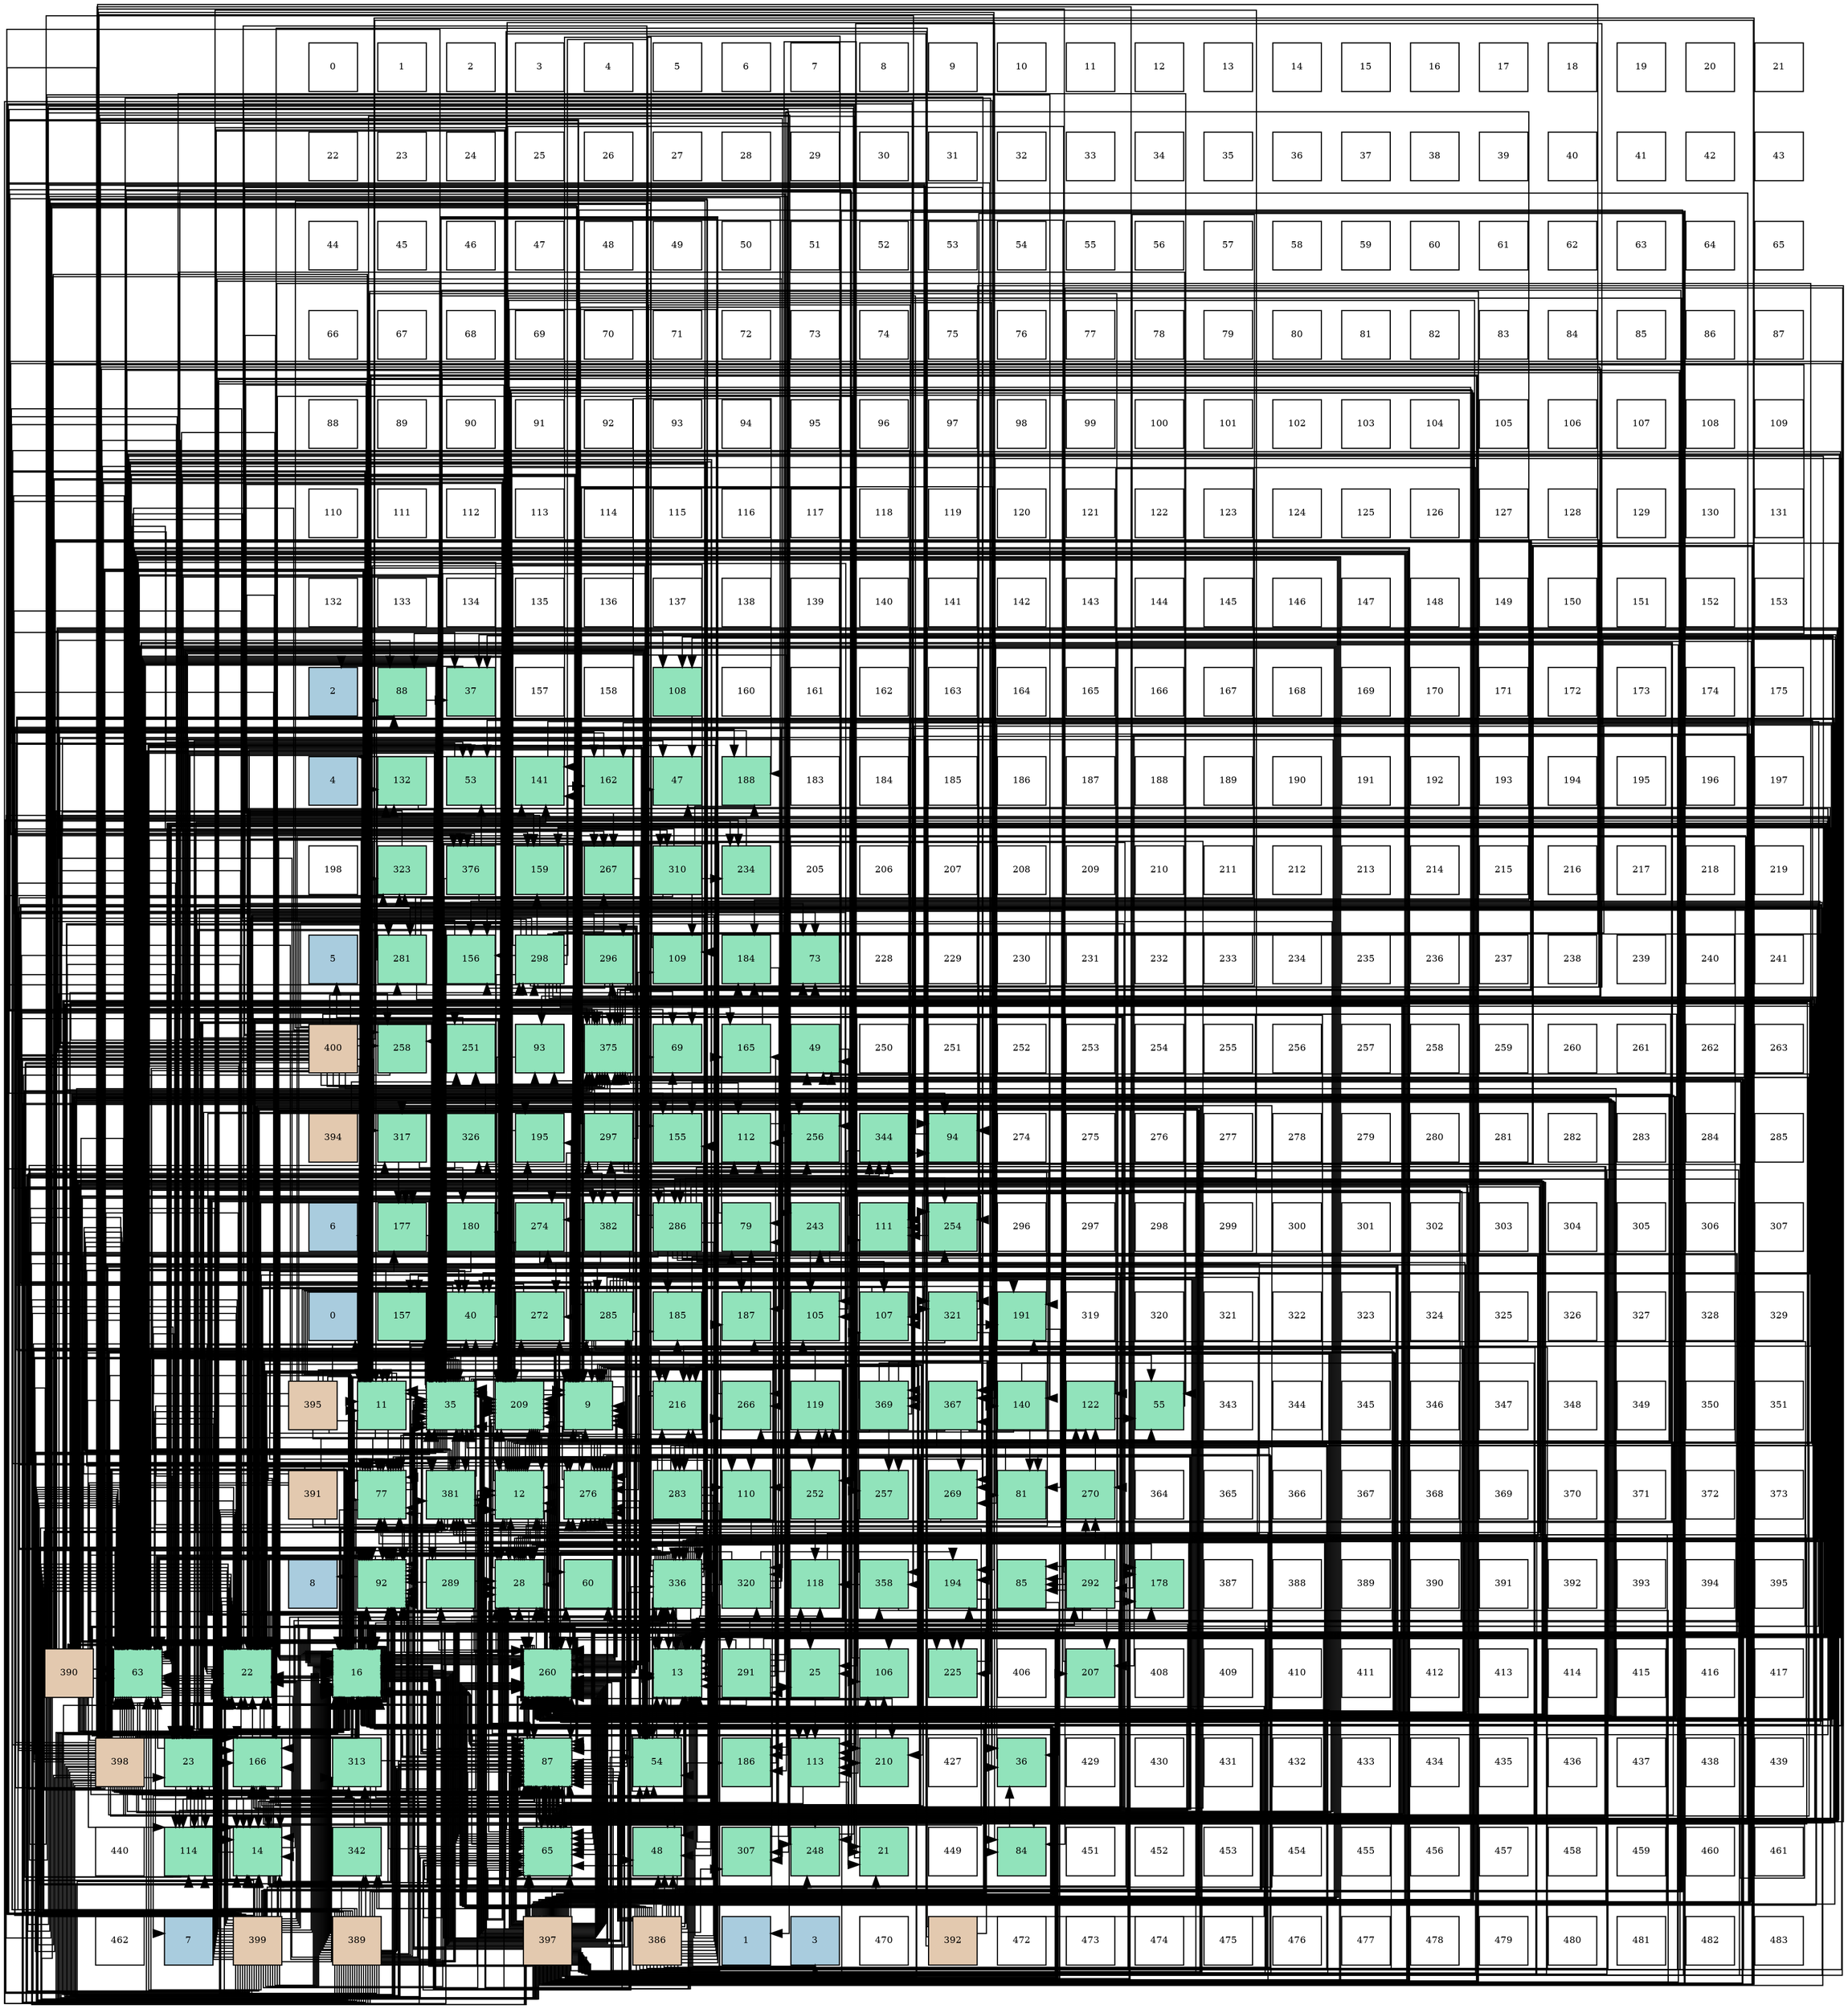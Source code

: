digraph layout{
 rankdir=TB;
 splines=ortho;
 node [style=filled shape=square fixedsize=true width=0.6];
0[label="0", fontsize=8, fillcolor="#ffffff"];
1[label="1", fontsize=8, fillcolor="#ffffff"];
2[label="2", fontsize=8, fillcolor="#ffffff"];
3[label="3", fontsize=8, fillcolor="#ffffff"];
4[label="4", fontsize=8, fillcolor="#ffffff"];
5[label="5", fontsize=8, fillcolor="#ffffff"];
6[label="6", fontsize=8, fillcolor="#ffffff"];
7[label="7", fontsize=8, fillcolor="#ffffff"];
8[label="8", fontsize=8, fillcolor="#ffffff"];
9[label="9", fontsize=8, fillcolor="#ffffff"];
10[label="10", fontsize=8, fillcolor="#ffffff"];
11[label="11", fontsize=8, fillcolor="#ffffff"];
12[label="12", fontsize=8, fillcolor="#ffffff"];
13[label="13", fontsize=8, fillcolor="#ffffff"];
14[label="14", fontsize=8, fillcolor="#ffffff"];
15[label="15", fontsize=8, fillcolor="#ffffff"];
16[label="16", fontsize=8, fillcolor="#ffffff"];
17[label="17", fontsize=8, fillcolor="#ffffff"];
18[label="18", fontsize=8, fillcolor="#ffffff"];
19[label="19", fontsize=8, fillcolor="#ffffff"];
20[label="20", fontsize=8, fillcolor="#ffffff"];
21[label="21", fontsize=8, fillcolor="#ffffff"];
22[label="22", fontsize=8, fillcolor="#ffffff"];
23[label="23", fontsize=8, fillcolor="#ffffff"];
24[label="24", fontsize=8, fillcolor="#ffffff"];
25[label="25", fontsize=8, fillcolor="#ffffff"];
26[label="26", fontsize=8, fillcolor="#ffffff"];
27[label="27", fontsize=8, fillcolor="#ffffff"];
28[label="28", fontsize=8, fillcolor="#ffffff"];
29[label="29", fontsize=8, fillcolor="#ffffff"];
30[label="30", fontsize=8, fillcolor="#ffffff"];
31[label="31", fontsize=8, fillcolor="#ffffff"];
32[label="32", fontsize=8, fillcolor="#ffffff"];
33[label="33", fontsize=8, fillcolor="#ffffff"];
34[label="34", fontsize=8, fillcolor="#ffffff"];
35[label="35", fontsize=8, fillcolor="#ffffff"];
36[label="36", fontsize=8, fillcolor="#ffffff"];
37[label="37", fontsize=8, fillcolor="#ffffff"];
38[label="38", fontsize=8, fillcolor="#ffffff"];
39[label="39", fontsize=8, fillcolor="#ffffff"];
40[label="40", fontsize=8, fillcolor="#ffffff"];
41[label="41", fontsize=8, fillcolor="#ffffff"];
42[label="42", fontsize=8, fillcolor="#ffffff"];
43[label="43", fontsize=8, fillcolor="#ffffff"];
44[label="44", fontsize=8, fillcolor="#ffffff"];
45[label="45", fontsize=8, fillcolor="#ffffff"];
46[label="46", fontsize=8, fillcolor="#ffffff"];
47[label="47", fontsize=8, fillcolor="#ffffff"];
48[label="48", fontsize=8, fillcolor="#ffffff"];
49[label="49", fontsize=8, fillcolor="#ffffff"];
50[label="50", fontsize=8, fillcolor="#ffffff"];
51[label="51", fontsize=8, fillcolor="#ffffff"];
52[label="52", fontsize=8, fillcolor="#ffffff"];
53[label="53", fontsize=8, fillcolor="#ffffff"];
54[label="54", fontsize=8, fillcolor="#ffffff"];
55[label="55", fontsize=8, fillcolor="#ffffff"];
56[label="56", fontsize=8, fillcolor="#ffffff"];
57[label="57", fontsize=8, fillcolor="#ffffff"];
58[label="58", fontsize=8, fillcolor="#ffffff"];
59[label="59", fontsize=8, fillcolor="#ffffff"];
60[label="60", fontsize=8, fillcolor="#ffffff"];
61[label="61", fontsize=8, fillcolor="#ffffff"];
62[label="62", fontsize=8, fillcolor="#ffffff"];
63[label="63", fontsize=8, fillcolor="#ffffff"];
64[label="64", fontsize=8, fillcolor="#ffffff"];
65[label="65", fontsize=8, fillcolor="#ffffff"];
66[label="66", fontsize=8, fillcolor="#ffffff"];
67[label="67", fontsize=8, fillcolor="#ffffff"];
68[label="68", fontsize=8, fillcolor="#ffffff"];
69[label="69", fontsize=8, fillcolor="#ffffff"];
70[label="70", fontsize=8, fillcolor="#ffffff"];
71[label="71", fontsize=8, fillcolor="#ffffff"];
72[label="72", fontsize=8, fillcolor="#ffffff"];
73[label="73", fontsize=8, fillcolor="#ffffff"];
74[label="74", fontsize=8, fillcolor="#ffffff"];
75[label="75", fontsize=8, fillcolor="#ffffff"];
76[label="76", fontsize=8, fillcolor="#ffffff"];
77[label="77", fontsize=8, fillcolor="#ffffff"];
78[label="78", fontsize=8, fillcolor="#ffffff"];
79[label="79", fontsize=8, fillcolor="#ffffff"];
80[label="80", fontsize=8, fillcolor="#ffffff"];
81[label="81", fontsize=8, fillcolor="#ffffff"];
82[label="82", fontsize=8, fillcolor="#ffffff"];
83[label="83", fontsize=8, fillcolor="#ffffff"];
84[label="84", fontsize=8, fillcolor="#ffffff"];
85[label="85", fontsize=8, fillcolor="#ffffff"];
86[label="86", fontsize=8, fillcolor="#ffffff"];
87[label="87", fontsize=8, fillcolor="#ffffff"];
88[label="88", fontsize=8, fillcolor="#ffffff"];
89[label="89", fontsize=8, fillcolor="#ffffff"];
90[label="90", fontsize=8, fillcolor="#ffffff"];
91[label="91", fontsize=8, fillcolor="#ffffff"];
92[label="92", fontsize=8, fillcolor="#ffffff"];
93[label="93", fontsize=8, fillcolor="#ffffff"];
94[label="94", fontsize=8, fillcolor="#ffffff"];
95[label="95", fontsize=8, fillcolor="#ffffff"];
96[label="96", fontsize=8, fillcolor="#ffffff"];
97[label="97", fontsize=8, fillcolor="#ffffff"];
98[label="98", fontsize=8, fillcolor="#ffffff"];
99[label="99", fontsize=8, fillcolor="#ffffff"];
100[label="100", fontsize=8, fillcolor="#ffffff"];
101[label="101", fontsize=8, fillcolor="#ffffff"];
102[label="102", fontsize=8, fillcolor="#ffffff"];
103[label="103", fontsize=8, fillcolor="#ffffff"];
104[label="104", fontsize=8, fillcolor="#ffffff"];
105[label="105", fontsize=8, fillcolor="#ffffff"];
106[label="106", fontsize=8, fillcolor="#ffffff"];
107[label="107", fontsize=8, fillcolor="#ffffff"];
108[label="108", fontsize=8, fillcolor="#ffffff"];
109[label="109", fontsize=8, fillcolor="#ffffff"];
110[label="110", fontsize=8, fillcolor="#ffffff"];
111[label="111", fontsize=8, fillcolor="#ffffff"];
112[label="112", fontsize=8, fillcolor="#ffffff"];
113[label="113", fontsize=8, fillcolor="#ffffff"];
114[label="114", fontsize=8, fillcolor="#ffffff"];
115[label="115", fontsize=8, fillcolor="#ffffff"];
116[label="116", fontsize=8, fillcolor="#ffffff"];
117[label="117", fontsize=8, fillcolor="#ffffff"];
118[label="118", fontsize=8, fillcolor="#ffffff"];
119[label="119", fontsize=8, fillcolor="#ffffff"];
120[label="120", fontsize=8, fillcolor="#ffffff"];
121[label="121", fontsize=8, fillcolor="#ffffff"];
122[label="122", fontsize=8, fillcolor="#ffffff"];
123[label="123", fontsize=8, fillcolor="#ffffff"];
124[label="124", fontsize=8, fillcolor="#ffffff"];
125[label="125", fontsize=8, fillcolor="#ffffff"];
126[label="126", fontsize=8, fillcolor="#ffffff"];
127[label="127", fontsize=8, fillcolor="#ffffff"];
128[label="128", fontsize=8, fillcolor="#ffffff"];
129[label="129", fontsize=8, fillcolor="#ffffff"];
130[label="130", fontsize=8, fillcolor="#ffffff"];
131[label="131", fontsize=8, fillcolor="#ffffff"];
132[label="132", fontsize=8, fillcolor="#ffffff"];
133[label="133", fontsize=8, fillcolor="#ffffff"];
134[label="134", fontsize=8, fillcolor="#ffffff"];
135[label="135", fontsize=8, fillcolor="#ffffff"];
136[label="136", fontsize=8, fillcolor="#ffffff"];
137[label="137", fontsize=8, fillcolor="#ffffff"];
138[label="138", fontsize=8, fillcolor="#ffffff"];
139[label="139", fontsize=8, fillcolor="#ffffff"];
140[label="140", fontsize=8, fillcolor="#ffffff"];
141[label="141", fontsize=8, fillcolor="#ffffff"];
142[label="142", fontsize=8, fillcolor="#ffffff"];
143[label="143", fontsize=8, fillcolor="#ffffff"];
144[label="144", fontsize=8, fillcolor="#ffffff"];
145[label="145", fontsize=8, fillcolor="#ffffff"];
146[label="146", fontsize=8, fillcolor="#ffffff"];
147[label="147", fontsize=8, fillcolor="#ffffff"];
148[label="148", fontsize=8, fillcolor="#ffffff"];
149[label="149", fontsize=8, fillcolor="#ffffff"];
150[label="150", fontsize=8, fillcolor="#ffffff"];
151[label="151", fontsize=8, fillcolor="#ffffff"];
152[label="152", fontsize=8, fillcolor="#ffffff"];
153[label="153", fontsize=8, fillcolor="#ffffff"];
154[label="2", fontsize=8, fillcolor="#a9ccde"];
155[label="88", fontsize=8, fillcolor="#91e3bb"];
156[label="37", fontsize=8, fillcolor="#91e3bb"];
157[label="157", fontsize=8, fillcolor="#ffffff"];
158[label="158", fontsize=8, fillcolor="#ffffff"];
159[label="108", fontsize=8, fillcolor="#91e3bb"];
160[label="160", fontsize=8, fillcolor="#ffffff"];
161[label="161", fontsize=8, fillcolor="#ffffff"];
162[label="162", fontsize=8, fillcolor="#ffffff"];
163[label="163", fontsize=8, fillcolor="#ffffff"];
164[label="164", fontsize=8, fillcolor="#ffffff"];
165[label="165", fontsize=8, fillcolor="#ffffff"];
166[label="166", fontsize=8, fillcolor="#ffffff"];
167[label="167", fontsize=8, fillcolor="#ffffff"];
168[label="168", fontsize=8, fillcolor="#ffffff"];
169[label="169", fontsize=8, fillcolor="#ffffff"];
170[label="170", fontsize=8, fillcolor="#ffffff"];
171[label="171", fontsize=8, fillcolor="#ffffff"];
172[label="172", fontsize=8, fillcolor="#ffffff"];
173[label="173", fontsize=8, fillcolor="#ffffff"];
174[label="174", fontsize=8, fillcolor="#ffffff"];
175[label="175", fontsize=8, fillcolor="#ffffff"];
176[label="4", fontsize=8, fillcolor="#a9ccde"];
177[label="132", fontsize=8, fillcolor="#91e3bb"];
178[label="53", fontsize=8, fillcolor="#91e3bb"];
179[label="141", fontsize=8, fillcolor="#91e3bb"];
180[label="162", fontsize=8, fillcolor="#91e3bb"];
181[label="47", fontsize=8, fillcolor="#91e3bb"];
182[label="188", fontsize=8, fillcolor="#91e3bb"];
183[label="183", fontsize=8, fillcolor="#ffffff"];
184[label="184", fontsize=8, fillcolor="#ffffff"];
185[label="185", fontsize=8, fillcolor="#ffffff"];
186[label="186", fontsize=8, fillcolor="#ffffff"];
187[label="187", fontsize=8, fillcolor="#ffffff"];
188[label="188", fontsize=8, fillcolor="#ffffff"];
189[label="189", fontsize=8, fillcolor="#ffffff"];
190[label="190", fontsize=8, fillcolor="#ffffff"];
191[label="191", fontsize=8, fillcolor="#ffffff"];
192[label="192", fontsize=8, fillcolor="#ffffff"];
193[label="193", fontsize=8, fillcolor="#ffffff"];
194[label="194", fontsize=8, fillcolor="#ffffff"];
195[label="195", fontsize=8, fillcolor="#ffffff"];
196[label="196", fontsize=8, fillcolor="#ffffff"];
197[label="197", fontsize=8, fillcolor="#ffffff"];
198[label="198", fontsize=8, fillcolor="#ffffff"];
199[label="323", fontsize=8, fillcolor="#91e3bb"];
200[label="376", fontsize=8, fillcolor="#91e3bb"];
201[label="159", fontsize=8, fillcolor="#91e3bb"];
202[label="267", fontsize=8, fillcolor="#91e3bb"];
203[label="310", fontsize=8, fillcolor="#91e3bb"];
204[label="234", fontsize=8, fillcolor="#91e3bb"];
205[label="205", fontsize=8, fillcolor="#ffffff"];
206[label="206", fontsize=8, fillcolor="#ffffff"];
207[label="207", fontsize=8, fillcolor="#ffffff"];
208[label="208", fontsize=8, fillcolor="#ffffff"];
209[label="209", fontsize=8, fillcolor="#ffffff"];
210[label="210", fontsize=8, fillcolor="#ffffff"];
211[label="211", fontsize=8, fillcolor="#ffffff"];
212[label="212", fontsize=8, fillcolor="#ffffff"];
213[label="213", fontsize=8, fillcolor="#ffffff"];
214[label="214", fontsize=8, fillcolor="#ffffff"];
215[label="215", fontsize=8, fillcolor="#ffffff"];
216[label="216", fontsize=8, fillcolor="#ffffff"];
217[label="217", fontsize=8, fillcolor="#ffffff"];
218[label="218", fontsize=8, fillcolor="#ffffff"];
219[label="219", fontsize=8, fillcolor="#ffffff"];
220[label="5", fontsize=8, fillcolor="#a9ccde"];
221[label="281", fontsize=8, fillcolor="#91e3bb"];
222[label="156", fontsize=8, fillcolor="#91e3bb"];
223[label="298", fontsize=8, fillcolor="#91e3bb"];
224[label="296", fontsize=8, fillcolor="#91e3bb"];
225[label="109", fontsize=8, fillcolor="#91e3bb"];
226[label="184", fontsize=8, fillcolor="#91e3bb"];
227[label="73", fontsize=8, fillcolor="#91e3bb"];
228[label="228", fontsize=8, fillcolor="#ffffff"];
229[label="229", fontsize=8, fillcolor="#ffffff"];
230[label="230", fontsize=8, fillcolor="#ffffff"];
231[label="231", fontsize=8, fillcolor="#ffffff"];
232[label="232", fontsize=8, fillcolor="#ffffff"];
233[label="233", fontsize=8, fillcolor="#ffffff"];
234[label="234", fontsize=8, fillcolor="#ffffff"];
235[label="235", fontsize=8, fillcolor="#ffffff"];
236[label="236", fontsize=8, fillcolor="#ffffff"];
237[label="237", fontsize=8, fillcolor="#ffffff"];
238[label="238", fontsize=8, fillcolor="#ffffff"];
239[label="239", fontsize=8, fillcolor="#ffffff"];
240[label="240", fontsize=8, fillcolor="#ffffff"];
241[label="241", fontsize=8, fillcolor="#ffffff"];
242[label="400", fontsize=8, fillcolor="#e3c9af"];
243[label="258", fontsize=8, fillcolor="#91e3bb"];
244[label="251", fontsize=8, fillcolor="#91e3bb"];
245[label="93", fontsize=8, fillcolor="#91e3bb"];
246[label="375", fontsize=8, fillcolor="#91e3bb"];
247[label="69", fontsize=8, fillcolor="#91e3bb"];
248[label="165", fontsize=8, fillcolor="#91e3bb"];
249[label="49", fontsize=8, fillcolor="#91e3bb"];
250[label="250", fontsize=8, fillcolor="#ffffff"];
251[label="251", fontsize=8, fillcolor="#ffffff"];
252[label="252", fontsize=8, fillcolor="#ffffff"];
253[label="253", fontsize=8, fillcolor="#ffffff"];
254[label="254", fontsize=8, fillcolor="#ffffff"];
255[label="255", fontsize=8, fillcolor="#ffffff"];
256[label="256", fontsize=8, fillcolor="#ffffff"];
257[label="257", fontsize=8, fillcolor="#ffffff"];
258[label="258", fontsize=8, fillcolor="#ffffff"];
259[label="259", fontsize=8, fillcolor="#ffffff"];
260[label="260", fontsize=8, fillcolor="#ffffff"];
261[label="261", fontsize=8, fillcolor="#ffffff"];
262[label="262", fontsize=8, fillcolor="#ffffff"];
263[label="263", fontsize=8, fillcolor="#ffffff"];
264[label="394", fontsize=8, fillcolor="#e3c9af"];
265[label="317", fontsize=8, fillcolor="#91e3bb"];
266[label="326", fontsize=8, fillcolor="#91e3bb"];
267[label="195", fontsize=8, fillcolor="#91e3bb"];
268[label="297", fontsize=8, fillcolor="#91e3bb"];
269[label="155", fontsize=8, fillcolor="#91e3bb"];
270[label="112", fontsize=8, fillcolor="#91e3bb"];
271[label="256", fontsize=8, fillcolor="#91e3bb"];
272[label="344", fontsize=8, fillcolor="#91e3bb"];
273[label="94", fontsize=8, fillcolor="#91e3bb"];
274[label="274", fontsize=8, fillcolor="#ffffff"];
275[label="275", fontsize=8, fillcolor="#ffffff"];
276[label="276", fontsize=8, fillcolor="#ffffff"];
277[label="277", fontsize=8, fillcolor="#ffffff"];
278[label="278", fontsize=8, fillcolor="#ffffff"];
279[label="279", fontsize=8, fillcolor="#ffffff"];
280[label="280", fontsize=8, fillcolor="#ffffff"];
281[label="281", fontsize=8, fillcolor="#ffffff"];
282[label="282", fontsize=8, fillcolor="#ffffff"];
283[label="283", fontsize=8, fillcolor="#ffffff"];
284[label="284", fontsize=8, fillcolor="#ffffff"];
285[label="285", fontsize=8, fillcolor="#ffffff"];
286[label="6", fontsize=8, fillcolor="#a9ccde"];
287[label="177", fontsize=8, fillcolor="#91e3bb"];
288[label="180", fontsize=8, fillcolor="#91e3bb"];
289[label="274", fontsize=8, fillcolor="#91e3bb"];
290[label="382", fontsize=8, fillcolor="#91e3bb"];
291[label="286", fontsize=8, fillcolor="#91e3bb"];
292[label="79", fontsize=8, fillcolor="#91e3bb"];
293[label="243", fontsize=8, fillcolor="#91e3bb"];
294[label="111", fontsize=8, fillcolor="#91e3bb"];
295[label="254", fontsize=8, fillcolor="#91e3bb"];
296[label="296", fontsize=8, fillcolor="#ffffff"];
297[label="297", fontsize=8, fillcolor="#ffffff"];
298[label="298", fontsize=8, fillcolor="#ffffff"];
299[label="299", fontsize=8, fillcolor="#ffffff"];
300[label="300", fontsize=8, fillcolor="#ffffff"];
301[label="301", fontsize=8, fillcolor="#ffffff"];
302[label="302", fontsize=8, fillcolor="#ffffff"];
303[label="303", fontsize=8, fillcolor="#ffffff"];
304[label="304", fontsize=8, fillcolor="#ffffff"];
305[label="305", fontsize=8, fillcolor="#ffffff"];
306[label="306", fontsize=8, fillcolor="#ffffff"];
307[label="307", fontsize=8, fillcolor="#ffffff"];
308[label="0", fontsize=8, fillcolor="#a9ccde"];
309[label="157", fontsize=8, fillcolor="#91e3bb"];
310[label="40", fontsize=8, fillcolor="#91e3bb"];
311[label="272", fontsize=8, fillcolor="#91e3bb"];
312[label="285", fontsize=8, fillcolor="#91e3bb"];
313[label="185", fontsize=8, fillcolor="#91e3bb"];
314[label="187", fontsize=8, fillcolor="#91e3bb"];
315[label="105", fontsize=8, fillcolor="#91e3bb"];
316[label="107", fontsize=8, fillcolor="#91e3bb"];
317[label="321", fontsize=8, fillcolor="#91e3bb"];
318[label="191", fontsize=8, fillcolor="#91e3bb"];
319[label="319", fontsize=8, fillcolor="#ffffff"];
320[label="320", fontsize=8, fillcolor="#ffffff"];
321[label="321", fontsize=8, fillcolor="#ffffff"];
322[label="322", fontsize=8, fillcolor="#ffffff"];
323[label="323", fontsize=8, fillcolor="#ffffff"];
324[label="324", fontsize=8, fillcolor="#ffffff"];
325[label="325", fontsize=8, fillcolor="#ffffff"];
326[label="326", fontsize=8, fillcolor="#ffffff"];
327[label="327", fontsize=8, fillcolor="#ffffff"];
328[label="328", fontsize=8, fillcolor="#ffffff"];
329[label="329", fontsize=8, fillcolor="#ffffff"];
330[label="395", fontsize=8, fillcolor="#e3c9af"];
331[label="11", fontsize=8, fillcolor="#91e3bb"];
332[label="35", fontsize=8, fillcolor="#91e3bb"];
333[label="209", fontsize=8, fillcolor="#91e3bb"];
334[label="9", fontsize=8, fillcolor="#91e3bb"];
335[label="216", fontsize=8, fillcolor="#91e3bb"];
336[label="266", fontsize=8, fillcolor="#91e3bb"];
337[label="119", fontsize=8, fillcolor="#91e3bb"];
338[label="369", fontsize=8, fillcolor="#91e3bb"];
339[label="367", fontsize=8, fillcolor="#91e3bb"];
340[label="140", fontsize=8, fillcolor="#91e3bb"];
341[label="122", fontsize=8, fillcolor="#91e3bb"];
342[label="55", fontsize=8, fillcolor="#91e3bb"];
343[label="343", fontsize=8, fillcolor="#ffffff"];
344[label="344", fontsize=8, fillcolor="#ffffff"];
345[label="345", fontsize=8, fillcolor="#ffffff"];
346[label="346", fontsize=8, fillcolor="#ffffff"];
347[label="347", fontsize=8, fillcolor="#ffffff"];
348[label="348", fontsize=8, fillcolor="#ffffff"];
349[label="349", fontsize=8, fillcolor="#ffffff"];
350[label="350", fontsize=8, fillcolor="#ffffff"];
351[label="351", fontsize=8, fillcolor="#ffffff"];
352[label="391", fontsize=8, fillcolor="#e3c9af"];
353[label="77", fontsize=8, fillcolor="#91e3bb"];
354[label="381", fontsize=8, fillcolor="#91e3bb"];
355[label="12", fontsize=8, fillcolor="#91e3bb"];
356[label="276", fontsize=8, fillcolor="#91e3bb"];
357[label="283", fontsize=8, fillcolor="#91e3bb"];
358[label="110", fontsize=8, fillcolor="#91e3bb"];
359[label="252", fontsize=8, fillcolor="#91e3bb"];
360[label="257", fontsize=8, fillcolor="#91e3bb"];
361[label="269", fontsize=8, fillcolor="#91e3bb"];
362[label="81", fontsize=8, fillcolor="#91e3bb"];
363[label="270", fontsize=8, fillcolor="#91e3bb"];
364[label="364", fontsize=8, fillcolor="#ffffff"];
365[label="365", fontsize=8, fillcolor="#ffffff"];
366[label="366", fontsize=8, fillcolor="#ffffff"];
367[label="367", fontsize=8, fillcolor="#ffffff"];
368[label="368", fontsize=8, fillcolor="#ffffff"];
369[label="369", fontsize=8, fillcolor="#ffffff"];
370[label="370", fontsize=8, fillcolor="#ffffff"];
371[label="371", fontsize=8, fillcolor="#ffffff"];
372[label="372", fontsize=8, fillcolor="#ffffff"];
373[label="373", fontsize=8, fillcolor="#ffffff"];
374[label="8", fontsize=8, fillcolor="#a9ccde"];
375[label="92", fontsize=8, fillcolor="#91e3bb"];
376[label="289", fontsize=8, fillcolor="#91e3bb"];
377[label="28", fontsize=8, fillcolor="#91e3bb"];
378[label="60", fontsize=8, fillcolor="#91e3bb"];
379[label="336", fontsize=8, fillcolor="#91e3bb"];
380[label="320", fontsize=8, fillcolor="#91e3bb"];
381[label="118", fontsize=8, fillcolor="#91e3bb"];
382[label="358", fontsize=8, fillcolor="#91e3bb"];
383[label="194", fontsize=8, fillcolor="#91e3bb"];
384[label="85", fontsize=8, fillcolor="#91e3bb"];
385[label="292", fontsize=8, fillcolor="#91e3bb"];
386[label="178", fontsize=8, fillcolor="#91e3bb"];
387[label="387", fontsize=8, fillcolor="#ffffff"];
388[label="388", fontsize=8, fillcolor="#ffffff"];
389[label="389", fontsize=8, fillcolor="#ffffff"];
390[label="390", fontsize=8, fillcolor="#ffffff"];
391[label="391", fontsize=8, fillcolor="#ffffff"];
392[label="392", fontsize=8, fillcolor="#ffffff"];
393[label="393", fontsize=8, fillcolor="#ffffff"];
394[label="394", fontsize=8, fillcolor="#ffffff"];
395[label="395", fontsize=8, fillcolor="#ffffff"];
396[label="390", fontsize=8, fillcolor="#e3c9af"];
397[label="63", fontsize=8, fillcolor="#91e3bb"];
398[label="22", fontsize=8, fillcolor="#91e3bb"];
399[label="16", fontsize=8, fillcolor="#91e3bb"];
400[label="260", fontsize=8, fillcolor="#91e3bb"];
401[label="13", fontsize=8, fillcolor="#91e3bb"];
402[label="291", fontsize=8, fillcolor="#91e3bb"];
403[label="25", fontsize=8, fillcolor="#91e3bb"];
404[label="106", fontsize=8, fillcolor="#91e3bb"];
405[label="225", fontsize=8, fillcolor="#91e3bb"];
406[label="406", fontsize=8, fillcolor="#ffffff"];
407[label="207", fontsize=8, fillcolor="#91e3bb"];
408[label="408", fontsize=8, fillcolor="#ffffff"];
409[label="409", fontsize=8, fillcolor="#ffffff"];
410[label="410", fontsize=8, fillcolor="#ffffff"];
411[label="411", fontsize=8, fillcolor="#ffffff"];
412[label="412", fontsize=8, fillcolor="#ffffff"];
413[label="413", fontsize=8, fillcolor="#ffffff"];
414[label="414", fontsize=8, fillcolor="#ffffff"];
415[label="415", fontsize=8, fillcolor="#ffffff"];
416[label="416", fontsize=8, fillcolor="#ffffff"];
417[label="417", fontsize=8, fillcolor="#ffffff"];
418[label="398", fontsize=8, fillcolor="#e3c9af"];
419[label="23", fontsize=8, fillcolor="#91e3bb"];
420[label="166", fontsize=8, fillcolor="#91e3bb"];
421[label="313", fontsize=8, fillcolor="#91e3bb"];
422[label="87", fontsize=8, fillcolor="#91e3bb"];
423[label="54", fontsize=8, fillcolor="#91e3bb"];
424[label="186", fontsize=8, fillcolor="#91e3bb"];
425[label="113", fontsize=8, fillcolor="#91e3bb"];
426[label="210", fontsize=8, fillcolor="#91e3bb"];
427[label="427", fontsize=8, fillcolor="#ffffff"];
428[label="36", fontsize=8, fillcolor="#91e3bb"];
429[label="429", fontsize=8, fillcolor="#ffffff"];
430[label="430", fontsize=8, fillcolor="#ffffff"];
431[label="431", fontsize=8, fillcolor="#ffffff"];
432[label="432", fontsize=8, fillcolor="#ffffff"];
433[label="433", fontsize=8, fillcolor="#ffffff"];
434[label="434", fontsize=8, fillcolor="#ffffff"];
435[label="435", fontsize=8, fillcolor="#ffffff"];
436[label="436", fontsize=8, fillcolor="#ffffff"];
437[label="437", fontsize=8, fillcolor="#ffffff"];
438[label="438", fontsize=8, fillcolor="#ffffff"];
439[label="439", fontsize=8, fillcolor="#ffffff"];
440[label="440", fontsize=8, fillcolor="#ffffff"];
441[label="114", fontsize=8, fillcolor="#91e3bb"];
442[label="14", fontsize=8, fillcolor="#91e3bb"];
443[label="342", fontsize=8, fillcolor="#91e3bb"];
444[label="65", fontsize=8, fillcolor="#91e3bb"];
445[label="48", fontsize=8, fillcolor="#91e3bb"];
446[label="307", fontsize=8, fillcolor="#91e3bb"];
447[label="248", fontsize=8, fillcolor="#91e3bb"];
448[label="21", fontsize=8, fillcolor="#91e3bb"];
449[label="449", fontsize=8, fillcolor="#ffffff"];
450[label="84", fontsize=8, fillcolor="#91e3bb"];
451[label="451", fontsize=8, fillcolor="#ffffff"];
452[label="452", fontsize=8, fillcolor="#ffffff"];
453[label="453", fontsize=8, fillcolor="#ffffff"];
454[label="454", fontsize=8, fillcolor="#ffffff"];
455[label="455", fontsize=8, fillcolor="#ffffff"];
456[label="456", fontsize=8, fillcolor="#ffffff"];
457[label="457", fontsize=8, fillcolor="#ffffff"];
458[label="458", fontsize=8, fillcolor="#ffffff"];
459[label="459", fontsize=8, fillcolor="#ffffff"];
460[label="460", fontsize=8, fillcolor="#ffffff"];
461[label="461", fontsize=8, fillcolor="#ffffff"];
462[label="462", fontsize=8, fillcolor="#ffffff"];
463[label="7", fontsize=8, fillcolor="#a9ccde"];
464[label="399", fontsize=8, fillcolor="#e3c9af"];
465[label="389", fontsize=8, fillcolor="#e3c9af"];
466[label="397", fontsize=8, fillcolor="#e3c9af"];
467[label="386", fontsize=8, fillcolor="#e3c9af"];
468[label="1", fontsize=8, fillcolor="#a9ccde"];
469[label="3", fontsize=8, fillcolor="#a9ccde"];
470[label="470", fontsize=8, fillcolor="#ffffff"];
471[label="392", fontsize=8, fillcolor="#e3c9af"];
472[label="472", fontsize=8, fillcolor="#ffffff"];
473[label="473", fontsize=8, fillcolor="#ffffff"];
474[label="474", fontsize=8, fillcolor="#ffffff"];
475[label="475", fontsize=8, fillcolor="#ffffff"];
476[label="476", fontsize=8, fillcolor="#ffffff"];
477[label="477", fontsize=8, fillcolor="#ffffff"];
478[label="478", fontsize=8, fillcolor="#ffffff"];
479[label="479", fontsize=8, fillcolor="#ffffff"];
480[label="480", fontsize=8, fillcolor="#ffffff"];
481[label="481", fontsize=8, fillcolor="#ffffff"];
482[label="482", fontsize=8, fillcolor="#ffffff"];
483[label="483", fontsize=8, fillcolor="#ffffff"];
edge [constraint=false, style=vis];334 -> 468;
401 -> 469;
331 -> 286;
355 -> 308;
401 -> 334;
442 -> 334;
334 -> 334;
399 -> 334;
397 -> 401;
397 -> 401;
332 -> 401;
334 -> 401;
448 -> 331;
398 -> 331;
419 -> 331;
377 -> 355;
403 -> 401;
398 -> 401;
419 -> 401;
377 -> 442;
379 -> 442;
401 -> 334;
423 -> 334;
332 -> 334;
399 -> 334;
332 -> 399;
332 -> 399;
428 -> 399;
156 -> 154;
401 -> 397;
401 -> 397;
310 -> 397;
332 -> 397;
332 -> 397;
397 -> 397;
400 -> 332;
400 -> 334;
399 -> 334;
181 -> 176;
445 -> 448;
249 -> 448;
246 -> 398;
398 -> 398;
353 -> 419;
178 -> 419;
423 -> 419;
342 -> 419;
379 -> 331;
444 -> 377;
400 -> 377;
422 -> 355;
378 -> 403;
331 -> 398;
423 -> 419;
397 -> 401;
444 -> 377;
444 -> 379;
401 -> 379;
422 -> 442;
397 -> 442;
247 -> 401;
397 -> 401;
419 -> 423;
423 -> 423;
227 -> 423;
397 -> 332;
399 -> 332;
401 -> 399;
353 -> 399;
422 -> 332;
292 -> 332;
398 -> 332;
362 -> 332;
375 -> 332;
377 -> 332;
450 -> 428;
384 -> 428;
332 -> 399;
422 -> 156;
155 -> 156;
334 -> 401;
442 -> 401;
334 -> 401;
375 -> 310;
245 -> 310;
273 -> 332;
397 -> 332;
399 -> 332;
332 -> 397;
332 -> 397;
400 -> 397;
331 -> 397;
332 -> 397;
333 -> 400;
356 -> 332;
399 -> 332;
315 -> 400;
404 -> 399;
316 -> 334;
159 -> 181;
225 -> 181;
358 -> 445;
294 -> 249;
270 -> 448;
425 -> 448;
441 -> 246;
397 -> 398;
333 -> 398;
400 -> 398;
381 -> 353;
337 -> 178;
398 -> 423;
356 -> 342;
341 -> 342;
419 -> 342;
400 -> 342;
397 -> 379;
375 -> 379;
375 -> 374;
377 -> 444;
333 -> 400;
444 -> 377;
444 -> 377;
177 -> 422;
422 -> 422;
400 -> 355;
356 -> 355;
332 -> 378;
332 -> 397;
399 -> 331;
399 -> 423;
377 -> 397;
375 -> 397;
340 -> 444;
340 -> 362;
340 -> 337;
179 -> 377;
375 -> 377;
398 -> 377;
445 -> 444;
425 -> 444;
375 -> 444;
398 -> 444;
423 -> 401;
334 -> 401;
334 -> 375;
375 -> 379;
375 -> 379;
399 -> 422;
399 -> 397;
397 -> 397;
269 -> 247;
222 -> 397;
309 -> 397;
400 -> 397;
201 -> 397;
377 -> 401;
400 -> 401;
180 -> 419;
331 -> 423;
246 -> 227;
248 -> 227;
420 -> 227;
398 -> 227;
444 -> 423;
399 -> 397;
399 -> 397;
401 -> 397;
444 -> 397;
377 -> 399;
331 -> 332;
353 -> 332;
398 -> 401;
287 -> 353;
386 -> 353;
422 -> 353;
288 -> 353;
354 -> 399;
354 -> 399;
400 -> 422;
226 -> 292;
313 -> 292;
424 -> 292;
314 -> 292;
182 -> 332;
422 -> 332;
377 -> 398;
318 -> 362;
355 -> 375;
442 -> 377;
383 -> 450;
267 -> 450;
377 -> 450;
399 -> 450;
400 -> 384;
398 -> 428;
334 -> 428;
353 -> 332;
334 -> 422;
310 -> 155;
353 -> 156;
400 -> 156;
399 -> 334;
407 -> 334;
333 -> 334;
333 -> 334;
426 -> 401;
375 -> 442;
399 -> 334;
399 -> 334;
399 -> 332;
399 -> 332;
332 -> 334;
397 -> 401;
335 -> 401;
397 -> 375;
399 -> 245;
398 -> 310;
441 -> 273;
397 -> 332;
399 -> 332;
333 -> 397;
398 -> 397;
405 -> 397;
332 -> 397;
399 -> 399;
399 -> 332;
353 -> 332;
397 -> 332;
399 -> 332;
399 -> 400;
400 -> 397;
204 -> 331;
398 -> 331;
397 -> 332;
398 -> 333;
398 -> 356;
400 -> 400;
423 -> 356;
423 -> 404;
397 -> 356;
422 -> 399;
400 -> 332;
293 -> 315;
293 -> 316;
400 -> 399;
399 -> 399;
398 -> 399;
397 -> 334;
447 -> 159;
333 -> 225;
399 -> 181;
244 -> 220;
359 -> 358;
359 -> 381;
356 -> 445;
295 -> 294;
422 -> 270;
271 -> 270;
360 -> 425;
243 -> 441;
333 -> 397;
400 -> 398;
400 -> 333;
333 -> 400;
334 -> 353;
397 -> 178;
397 -> 398;
336 -> 423;
202 -> 423;
335 -> 356;
361 -> 356;
363 -> 341;
355 -> 341;
311 -> 419;
334 -> 419;
289 -> 400;
444 -> 379;
356 -> 379;
397 -> 375;
334 -> 377;
379 -> 444;
379 -> 444;
379 -> 401;
379 -> 247;
379 -> 423;
379 -> 375;
379 -> 381;
379 -> 444;
379 -> 444;
379 -> 179;
379 -> 375;
379 -> 445;
379 -> 425;
379 -> 375;
379 -> 398;
379 -> 423;
379 -> 375;
379 -> 399;
379 -> 269;
379 -> 222;
379 -> 309;
379 -> 377;
379 -> 400;
379 -> 331;
379 -> 246;
379 -> 420;
379 -> 444;
379 -> 399;
379 -> 401;
379 -> 444;
379 -> 377;
379 -> 353;
379 -> 287;
379 -> 386;
379 -> 422;
379 -> 336;
379 -> 444;
379 -> 356;
400 -> 337;
400 -> 333;
400 -> 444;
400 -> 444;
400 -> 334;
400 -> 353;
221 -> 400;
221 -> 155;
221 -> 341;
221 -> 177;
221 -> 422;
334 -> 422;
334 -> 444;
357 -> 178;
357 -> 422;
357 -> 422;
357 -> 358;
357 -> 337;
357 -> 422;
357 -> 353;
357 -> 335;
357 -> 311;
355 -> 422;
312 -> 422;
312 -> 398;
312 -> 362;
312 -> 377;
312 -> 384;
312 -> 358;
312 -> 400;
312 -> 356;
312 -> 400;
312 -> 226;
312 -> 313;
312 -> 424;
312 -> 182;
312 -> 422;
312 -> 377;
312 -> 318;
312 -> 355;
312 -> 442;
312 -> 267;
312 -> 377;
312 -> 399;
312 -> 400;
312 -> 398;
312 -> 334;
312 -> 310;
312 -> 400;
291 -> 403;
291 -> 247;
291 -> 401;
291 -> 270;
291 -> 397;
291 -> 356;
291 -> 332;
291 -> 375;
291 -> 248;
291 -> 354;
291 -> 313;
291 -> 314;
291 -> 356;
291 -> 360;
291 -> 356;
399 -> 246;
399 -> 362;
399 -> 397;
399 -> 332;
399 -> 399;
399 -> 356;
399 -> 334;
444 -> 378;
444 -> 422;
444 -> 377;
444 -> 201;
444 -> 377;
444 -> 398;
444 -> 422;
444 -> 377;
376 -> 378;
376 -> 441;
376 -> 400;
376 -> 179;
376 -> 445;
376 -> 398;
376 -> 375;
376 -> 377;
376 -> 318;
376 -> 442;
332 -> 403;
332 -> 398;
332 -> 419;
332 -> 331;
332 -> 423;
332 -> 397;
332 -> 422;
332 -> 397;
332 -> 375;
332 -> 399;
332 -> 397;
402 -> 403;
402 -> 423;
402 -> 401;
402 -> 309;
402 -> 246;
402 -> 248;
402 -> 400;
402 -> 226;
402 -> 426;
402 -> 332;
402 -> 335;
402 -> 405;
402 -> 400;
402 -> 422;
385 -> 331;
385 -> 384;
385 -> 401;
385 -> 386;
385 -> 383;
385 -> 407;
385 -> 333;
385 -> 335;
354 -> 419;
354 -> 377;
354 -> 287;
354 -> 288;
354 -> 267;
442 -> 377;
442 -> 375;
332 -> 397;
332 -> 375;
332 -> 309;
332 -> 399;
332 -> 400;
332 -> 335;
332 -> 356;
224 -> 397;
224 -> 247;
224 -> 222;
224 -> 246;
224 -> 226;
268 -> 225;
268 -> 340;
268 -> 398;
268 -> 318;
268 -> 375;
268 -> 244;
268 -> 359;
268 -> 311;
268 -> 444;
223 -> 423;
223 -> 179;
223 -> 398;
223 -> 445;
223 -> 425;
223 -> 423;
223 -> 375;
223 -> 269;
223 -> 222;
223 -> 400;
223 -> 201;
223 -> 400;
223 -> 180;
223 -> 331;
223 -> 248;
223 -> 444;
223 -> 399;
223 -> 386;
223 -> 288;
223 -> 202;
442 -> 249;
442 -> 419;
442 -> 375;
442 -> 377;
442 -> 419;
442 -> 375;
442 -> 375;
442 -> 375;
442 -> 375;
442 -> 375;
442 -> 442;
442 -> 422;
397 -> 401;
397 -> 375;
397 -> 398;
397 -> 375;
397 -> 401;
397 -> 336;
397 -> 356;
422 -> 398;
422 -> 425;
422 -> 381;
422 -> 425;
422 -> 334;
422 -> 355;
422 -> 295;
422 -> 271;
422 -> 397;
422 -> 355;
332 -> 397;
332 -> 375;
332 -> 309;
332 -> 399;
332 -> 398;
332 -> 397;
400 -> 375;
400 -> 399;
400 -> 333;
400 -> 397;
400 -> 333;
399 -> 334;
399 -> 375;
399 -> 377;
399 -> 287;
420 -> 398;
420 -> 353;
420 -> 399;
420 -> 400;
420 -> 201;
420 -> 353;
420 -> 353;
420 -> 202;
398 -> 397;
398 -> 331;
398 -> 182;
446 -> 269;
422 -> 222;
422 -> 400;
422 -> 377;
422 -> 314;
422 -> 377;
331 -> 419;
331 -> 420;
331 -> 398;
331 -> 353;
203 -> 225;
203 -> 331;
203 -> 182;
203 -> 375;
203 -> 204;
203 -> 397;
419 -> 423;
419 -> 442;
419 -> 400;
419 -> 399;
419 -> 335;
419 -> 441;
419 -> 399;
419 -> 399;
419 -> 397;
419 -> 423;
419 -> 399;
355 -> 420;
355 -> 422;
355 -> 375;
421 -> 399;
421 -> 398;
421 -> 398;
421 -> 399;
421 -> 331;
421 -> 422;
421 -> 354;
421 -> 354;
421 -> 353;
400 -> 401;
400 -> 333;
400 -> 333;
400 -> 335;
400 -> 333;
398 -> 442;
398 -> 444;
398 -> 267;
332 -> 444;
332 -> 331;
332 -> 398;
332 -> 354;
265 -> 287;
265 -> 288;
356 -> 422;
356 -> 333;
246 -> 354;
246 -> 353;
380 -> 445;
380 -> 400;
380 -> 314;
380 -> 442;
380 -> 383;
380 -> 398;
317 -> 314;
317 -> 318;
317 -> 355;
317 -> 383;
400 -> 355;
199 -> 332;
400 -> 332;
400 -> 407;
400 -> 399;
400 -> 399;
400 -> 398;
400 -> 397;
400 -> 293;
400 -> 400;
266 -> 245;
266 -> 332;
266 -> 426;
399 -> 401;
399 -> 401;
422 -> 399;
422 -> 441;
422 -> 399;
400 -> 399;
400 -> 399;
400 -> 398;
399 -> 332;
399 -> 332;
399 -> 332;
399 -> 398;
397 -> 334;
397 -> 399;
398 -> 397;
401 -> 404;
401 -> 397;
379 -> 375;
400 -> 375;
398 -> 375;
399 -> 399;
399 -> 422;
399 -> 332;
399 -> 398;
399 -> 397;
399 -> 310;
443 -> 441;
422 -> 273;
272 -> 273;
272 -> 315;
397 -> 273;
397 -> 399;
397 -> 398;
332 -> 397;
332 -> 399;
332 -> 397;
399 -> 399;
397 -> 332;
398 -> 398;
398 -> 332;
399 -> 331;
399 -> 398;
399 -> 332;
420 -> 399;
420 -> 353;
420 -> 355;
399 -> 353;
400 -> 399;
333 -> 400;
399 -> 400;
399 -> 333;
399 -> 399;
333 -> 400;
398 -> 400;
382 -> 400;
382 -> 316;
382 -> 381;
331 -> 398;
398 -> 397;
422 -> 447;
400 -> 159;
422 -> 159;
355 -> 333;
400 -> 399;
422 -> 181;
339 -> 358;
339 -> 337;
339 -> 341;
339 -> 361;
401 -> 445;
401 -> 334;
401 -> 397;
401 -> 363;
401 -> 334;
338 -> 249;
338 -> 294;
338 -> 333;
338 -> 360;
338 -> 333;
338 -> 336;
338 -> 289;
400 -> 294;
400 -> 333;
400 -> 333;
400 -> 333;
400 -> 334;
400 -> 363;
246 -> 249;
246 -> 270;
246 -> 422;
246 -> 360;
355 -> 422;
397 -> 425;
246 -> 425;
200 -> 178;
200 -> 243;
200 -> 400;
200 -> 336;
420 -> 246;
420 -> 353;
420 -> 441;
420 -> 335;
420 -> 355;
333 -> 398;
333 -> 400;
333 -> 311;
333 -> 398;
333 -> 400;
333 -> 202;
333 -> 289;
400 -> 400;
400 -> 335;
354 -> 356;
354 -> 419;
354 -> 289;
290 -> 355;
290 -> 311;
290 -> 289;
422 -> 463;
401 -> 397;
422 -> 375;
467 -> 419;
467 -> 400;
467 -> 332;
467 -> 400;
467 -> 404;
467 -> 398;
467 -> 400;
467 -> 269;
467 -> 400;
467 -> 400;
467 -> 398;
467 -> 354;
467 -> 313;
467 -> 424;
467 -> 398;
467 -> 332;
467 -> 400;
467 -> 400;
467 -> 400;
467 -> 447;
467 -> 291;
467 -> 444;
467 -> 402;
467 -> 332;
467 -> 224;
467 -> 446;
467 -> 422;
467 -> 356;
467 -> 246;
467 -> 266;
467 -> 399;
467 -> 397;
467 -> 401;
467 -> 400;
467 -> 399;
467 -> 400;
467 -> 422;
467 -> 355;
467 -> 400;
467 -> 422;
467 -> 338;
467 -> 200;
467 -> 420;
467 -> 333;
467 -> 401;
467 -> 422;
466 -> 398;
466 -> 400;
466 -> 399;
466 -> 399;
466 -> 332;
466 -> 356;
466 -> 399;
466 -> 315;
466 -> 404;
466 -> 316;
466 -> 445;
466 -> 398;
466 -> 423;
466 -> 399;
466 -> 399;
466 -> 400;
466 -> 180;
466 -> 420;
466 -> 444;
466 -> 399;
466 -> 399;
466 -> 444;
466 -> 331;
466 -> 353;
466 -> 354;
466 -> 422;
466 -> 377;
466 -> 399;
466 -> 400;
466 -> 334;
466 -> 399;
466 -> 397;
466 -> 399;
466 -> 333;
466 -> 398;
466 -> 405;
466 -> 332;
466 -> 399;
466 -> 399;
466 -> 397;
466 -> 399;
466 -> 399;
466 -> 397;
466 -> 400;
466 -> 397;
466 -> 422;
466 -> 400;
466 -> 399;
466 -> 399;
466 -> 291;
466 -> 444;
466 -> 385;
466 -> 354;
466 -> 332;
466 -> 268;
466 -> 442;
466 -> 422;
466 -> 398;
466 -> 400;
466 -> 398;
466 -> 265;
466 -> 400;
466 -> 199;
466 -> 266;
466 -> 399;
466 -> 399;
466 -> 422;
466 -> 400;
466 -> 398;
466 -> 379;
466 -> 400;
466 -> 399;
466 -> 399;
466 -> 443;
466 -> 422;
466 -> 399;
466 -> 397;
466 -> 399;
466 -> 400;
466 -> 333;
466 -> 331;
466 -> 398;
466 -> 422;
466 -> 400;
466 -> 422;
466 -> 339;
466 -> 401;
466 -> 338;
466 -> 200;
466 -> 420;
466 -> 333;
466 -> 333;
418 -> 331;
418 -> 423;
418 -> 444;
418 -> 422;
418 -> 422;
418 -> 375;
418 -> 384;
418 -> 245;
418 -> 331;
418 -> 333;
418 -> 316;
418 -> 375;
418 -> 375;
418 -> 399;
418 -> 399;
418 -> 201;
418 -> 180;
418 -> 444;
418 -> 386;
418 -> 424;
418 -> 422;
418 -> 383;
418 -> 400;
418 -> 398;
418 -> 332;
418 -> 397;
418 -> 353;
418 -> 400;
418 -> 422;
418 -> 447;
418 -> 422;
418 -> 202;
418 -> 397;
418 -> 399;
418 -> 376;
418 -> 354;
418 -> 442;
418 -> 332;
418 -> 224;
418 -> 268;
418 -> 397;
418 -> 422;
418 -> 332;
418 -> 420;
418 -> 398;
418 -> 422;
418 -> 331;
418 -> 203;
418 -> 419;
418 -> 355;
418 -> 421;
418 -> 265;
418 -> 380;
418 -> 400;
418 -> 399;
418 -> 422;
418 -> 400;
418 -> 400;
418 -> 399;
418 -> 397;
418 -> 401;
418 -> 379;
418 -> 398;
418 -> 399;
418 -> 422;
418 -> 397;
418 -> 332;
418 -> 400;
418 -> 333;
418 -> 422;
418 -> 355;
418 -> 400;
418 -> 422;
418 -> 339;
418 -> 400;
418 -> 246;
418 -> 246;
418 -> 200;
418 -> 400;
418 -> 354;
418 -> 290;
418 -> 422;
418 -> 422;
465 -> 398;
465 -> 400;
465 -> 401;
465 -> 397;
465 -> 422;
465 -> 398;
465 -> 399;
465 -> 333;
465 -> 315;
465 -> 375;
465 -> 398;
465 -> 425;
465 -> 423;
465 -> 399;
465 -> 398;
465 -> 399;
465 -> 399;
465 -> 331;
465 -> 353;
465 -> 398;
465 -> 354;
465 -> 398;
465 -> 334;
465 -> 398;
465 -> 398;
465 -> 399;
465 -> 399;
465 -> 204;
465 -> 398;
465 -> 397;
465 -> 398;
465 -> 397;
465 -> 397;
465 -> 291;
465 -> 376;
465 -> 402;
465 -> 385;
465 -> 442;
465 -> 422;
465 -> 400;
465 -> 420;
465 -> 398;
465 -> 446;
465 -> 422;
465 -> 419;
465 -> 355;
465 -> 398;
465 -> 332;
465 -> 265;
465 -> 199;
465 -> 399;
465 -> 399;
465 -> 398;
465 -> 398;
465 -> 399;
465 -> 443;
465 -> 272;
465 -> 399;
465 -> 397;
465 -> 398;
465 -> 399;
465 -> 333;
465 -> 398;
465 -> 331;
465 -> 398;
465 -> 401;
465 -> 338;
465 -> 400;
396 -> 400;
396 -> 155;
396 -> 377;
396 -> 333;
396 -> 444;
396 -> 177;
396 -> 400;
396 -> 356;
396 -> 334;
396 -> 310;
396 -> 400;
352 -> 400;
352 -> 377;
352 -> 333;
352 -> 444;
352 -> 400;
352 -> 356;
352 -> 355;
471 -> 339;
471 -> 401;
471 -> 420;
471 -> 333;
471 -> 333;
396 -> 377;
396 -> 422;
396 -> 441;
396 -> 400;
396 -> 444;
396 -> 422;
396 -> 400;
396 -> 340;
396 -> 179;
396 -> 375;
396 -> 398;
396 -> 246;
396 -> 377;
396 -> 400;
396 -> 424;
396 -> 377;
396 -> 400;
396 -> 334;
396 -> 310;
396 -> 353;
396 -> 400;
396 -> 399;
396 -> 398;
396 -> 397;
396 -> 400;
396 -> 423;
396 -> 359;
396 -> 295;
396 -> 271;
396 -> 243;
396 -> 400;
396 -> 400;
396 -> 397;
396 -> 361;
396 -> 444;
396 -> 400;
396 -> 221;
396 -> 334;
396 -> 399;
396 -> 332;
396 -> 223;
396 -> 332;
396 -> 400;
396 -> 399;
396 -> 446;
396 -> 203;
396 -> 355;
396 -> 400;
396 -> 398;
396 -> 356;
396 -> 317;
396 -> 400;
396 -> 400;
396 -> 400;
396 -> 400;
396 -> 400;
396 -> 401;
396 -> 379;
396 -> 400;
396 -> 398;
396 -> 399;
396 -> 422;
396 -> 272;
396 -> 399;
396 -> 399;
396 -> 420;
396 -> 399;
396 -> 400;
396 -> 399;
396 -> 333;
396 -> 398;
396 -> 382;
396 -> 400;
396 -> 400;
396 -> 355;
396 -> 246;
264 -> 244;
330 -> 444;
330 -> 422;
330 -> 155;
330 -> 333;
330 -> 177;
330 -> 356;
330 -> 334;
330 -> 310;
330 -> 353;
330 -> 400;
330 -> 334;
330 -> 334;
330 -> 355;
418 -> 244;
418 -> 422;
418 -> 400;
418 -> 422;
418 -> 422;
466 -> 378;
466 -> 332;
466 -> 399;
466 -> 399;
466 -> 407;
466 -> 333;
466 -> 426;
466 -> 399;
466 -> 397;
466 -> 399;
466 -> 397;
466 -> 399;
466 -> 333;
466 -> 405;
466 -> 399;
466 -> 399;
466 -> 399;
466 -> 399;
466 -> 397;
466 -> 398;
466 -> 400;
466 -> 243;
466 -> 333;
466 -> 397;
466 -> 361;
466 -> 363;
466 -> 334;
466 -> 379;
466 -> 221;
466 -> 357;
466 -> 312;
466 -> 332;
466 -> 442;
466 -> 397;
466 -> 399;
466 -> 380;
466 -> 317;
466 -> 400;
466 -> 399;
466 -> 399;
466 -> 400;
466 -> 399;
466 -> 400;
466 -> 398;
466 -> 399;
466 -> 443;
466 -> 397;
466 -> 332;
466 -> 399;
466 -> 397;
466 -> 398;
466 -> 399;
466 -> 420;
466 -> 399;
466 -> 400;
466 -> 333;
466 -> 399;
466 -> 333;
466 -> 382;
466 -> 331;
466 -> 398;
466 -> 422;
466 -> 422;
466 -> 246;
466 -> 355;
466 -> 397;
466 -> 246;
466 -> 400;
466 -> 354;
466 -> 290;
418 -> 375;
418 -> 397;
418 -> 422;
418 -> 401;
464 -> 442;
464 -> 400;
464 -> 397;
464 -> 333;
464 -> 399;
464 -> 333;
464 -> 426;
464 -> 399;
464 -> 397;
464 -> 397;
464 -> 441;
464 -> 333;
464 -> 405;
464 -> 397;
464 -> 400;
464 -> 204;
464 -> 397;
464 -> 397;
464 -> 293;
464 -> 400;
464 -> 399;
464 -> 399;
464 -> 295;
464 -> 271;
464 -> 400;
464 -> 400;
464 -> 334;
464 -> 397;
464 -> 334;
464 -> 379;
464 -> 400;
464 -> 357;
464 -> 312;
464 -> 223;
464 -> 397;
464 -> 332;
464 -> 399;
464 -> 420;
464 -> 331;
464 -> 421;
464 -> 332;
464 -> 246;
464 -> 380;
464 -> 317;
464 -> 199;
464 -> 400;
464 -> 400;
464 -> 399;
464 -> 397;
464 -> 398;
464 -> 379;
464 -> 399;
464 -> 399;
464 -> 443;
464 -> 422;
464 -> 272;
464 -> 397;
464 -> 332;
464 -> 397;
464 -> 398;
464 -> 399;
464 -> 420;
464 -> 399;
464 -> 398;
464 -> 382;
464 -> 331;
464 -> 398;
464 -> 355;
464 -> 246;
464 -> 397;
464 -> 354;
242 -> 246;
242 -> 294;
242 -> 447;
242 -> 399;
242 -> 244;
242 -> 356;
242 -> 295;
242 -> 271;
242 -> 243;
242 -> 400;
242 -> 400;
242 -> 333;
242 -> 361;
242 -> 334;
242 -> 379;
242 -> 400;
242 -> 221;
242 -> 357;
242 -> 312;
242 -> 332;
242 -> 442;
242 -> 223;
242 -> 331;
242 -> 421;
242 -> 332;
242 -> 246;
242 -> 199;
242 -> 400;
242 -> 422;
242 -> 400;
242 -> 422;
242 -> 246;
242 -> 246;
242 -> 355;
242 -> 397;
242 -> 246;
242 -> 290;
242 -> 422;
242 -> 401;
242 -> 422;
edge [constraint=true, style=invis];
0 -> 22 -> 44 -> 66 -> 88 -> 110 -> 132 -> 154 -> 176 -> 198 -> 220 -> 242 -> 264 -> 286 -> 308 -> 330 -> 352 -> 374 -> 396 -> 418 -> 440 -> 462;
1 -> 23 -> 45 -> 67 -> 89 -> 111 -> 133 -> 155 -> 177 -> 199 -> 221 -> 243 -> 265 -> 287 -> 309 -> 331 -> 353 -> 375 -> 397 -> 419 -> 441 -> 463;
2 -> 24 -> 46 -> 68 -> 90 -> 112 -> 134 -> 156 -> 178 -> 200 -> 222 -> 244 -> 266 -> 288 -> 310 -> 332 -> 354 -> 376 -> 398 -> 420 -> 442 -> 464;
3 -> 25 -> 47 -> 69 -> 91 -> 113 -> 135 -> 157 -> 179 -> 201 -> 223 -> 245 -> 267 -> 289 -> 311 -> 333 -> 355 -> 377 -> 399 -> 421 -> 443 -> 465;
4 -> 26 -> 48 -> 70 -> 92 -> 114 -> 136 -> 158 -> 180 -> 202 -> 224 -> 246 -> 268 -> 290 -> 312 -> 334 -> 356 -> 378 -> 400 -> 422 -> 444 -> 466;
5 -> 27 -> 49 -> 71 -> 93 -> 115 -> 137 -> 159 -> 181 -> 203 -> 225 -> 247 -> 269 -> 291 -> 313 -> 335 -> 357 -> 379 -> 401 -> 423 -> 445 -> 467;
6 -> 28 -> 50 -> 72 -> 94 -> 116 -> 138 -> 160 -> 182 -> 204 -> 226 -> 248 -> 270 -> 292 -> 314 -> 336 -> 358 -> 380 -> 402 -> 424 -> 446 -> 468;
7 -> 29 -> 51 -> 73 -> 95 -> 117 -> 139 -> 161 -> 183 -> 205 -> 227 -> 249 -> 271 -> 293 -> 315 -> 337 -> 359 -> 381 -> 403 -> 425 -> 447 -> 469;
8 -> 30 -> 52 -> 74 -> 96 -> 118 -> 140 -> 162 -> 184 -> 206 -> 228 -> 250 -> 272 -> 294 -> 316 -> 338 -> 360 -> 382 -> 404 -> 426 -> 448 -> 470;
9 -> 31 -> 53 -> 75 -> 97 -> 119 -> 141 -> 163 -> 185 -> 207 -> 229 -> 251 -> 273 -> 295 -> 317 -> 339 -> 361 -> 383 -> 405 -> 427 -> 449 -> 471;
10 -> 32 -> 54 -> 76 -> 98 -> 120 -> 142 -> 164 -> 186 -> 208 -> 230 -> 252 -> 274 -> 296 -> 318 -> 340 -> 362 -> 384 -> 406 -> 428 -> 450 -> 472;
11 -> 33 -> 55 -> 77 -> 99 -> 121 -> 143 -> 165 -> 187 -> 209 -> 231 -> 253 -> 275 -> 297 -> 319 -> 341 -> 363 -> 385 -> 407 -> 429 -> 451 -> 473;
12 -> 34 -> 56 -> 78 -> 100 -> 122 -> 144 -> 166 -> 188 -> 210 -> 232 -> 254 -> 276 -> 298 -> 320 -> 342 -> 364 -> 386 -> 408 -> 430 -> 452 -> 474;
13 -> 35 -> 57 -> 79 -> 101 -> 123 -> 145 -> 167 -> 189 -> 211 -> 233 -> 255 -> 277 -> 299 -> 321 -> 343 -> 365 -> 387 -> 409 -> 431 -> 453 -> 475;
14 -> 36 -> 58 -> 80 -> 102 -> 124 -> 146 -> 168 -> 190 -> 212 -> 234 -> 256 -> 278 -> 300 -> 322 -> 344 -> 366 -> 388 -> 410 -> 432 -> 454 -> 476;
15 -> 37 -> 59 -> 81 -> 103 -> 125 -> 147 -> 169 -> 191 -> 213 -> 235 -> 257 -> 279 -> 301 -> 323 -> 345 -> 367 -> 389 -> 411 -> 433 -> 455 -> 477;
16 -> 38 -> 60 -> 82 -> 104 -> 126 -> 148 -> 170 -> 192 -> 214 -> 236 -> 258 -> 280 -> 302 -> 324 -> 346 -> 368 -> 390 -> 412 -> 434 -> 456 -> 478;
17 -> 39 -> 61 -> 83 -> 105 -> 127 -> 149 -> 171 -> 193 -> 215 -> 237 -> 259 -> 281 -> 303 -> 325 -> 347 -> 369 -> 391 -> 413 -> 435 -> 457 -> 479;
18 -> 40 -> 62 -> 84 -> 106 -> 128 -> 150 -> 172 -> 194 -> 216 -> 238 -> 260 -> 282 -> 304 -> 326 -> 348 -> 370 -> 392 -> 414 -> 436 -> 458 -> 480;
19 -> 41 -> 63 -> 85 -> 107 -> 129 -> 151 -> 173 -> 195 -> 217 -> 239 -> 261 -> 283 -> 305 -> 327 -> 349 -> 371 -> 393 -> 415 -> 437 -> 459 -> 481;
20 -> 42 -> 64 -> 86 -> 108 -> 130 -> 152 -> 174 -> 196 -> 218 -> 240 -> 262 -> 284 -> 306 -> 328 -> 350 -> 372 -> 394 -> 416 -> 438 -> 460 -> 482;
21 -> 43 -> 65 -> 87 -> 109 -> 131 -> 153 -> 175 -> 197 -> 219 -> 241 -> 263 -> 285 -> 307 -> 329 -> 351 -> 373 -> 395 -> 417 -> 439 -> 461 -> 483;
rank = same {0 -> 1 -> 2 -> 3 -> 4 -> 5 -> 6 -> 7 -> 8 -> 9 -> 10 -> 11 -> 12 -> 13 -> 14 -> 15 -> 16 -> 17 -> 18 -> 19 -> 20 -> 21};
rank = same {22 -> 23 -> 24 -> 25 -> 26 -> 27 -> 28 -> 29 -> 30 -> 31 -> 32 -> 33 -> 34 -> 35 -> 36 -> 37 -> 38 -> 39 -> 40 -> 41 -> 42 -> 43};
rank = same {44 -> 45 -> 46 -> 47 -> 48 -> 49 -> 50 -> 51 -> 52 -> 53 -> 54 -> 55 -> 56 -> 57 -> 58 -> 59 -> 60 -> 61 -> 62 -> 63 -> 64 -> 65};
rank = same {66 -> 67 -> 68 -> 69 -> 70 -> 71 -> 72 -> 73 -> 74 -> 75 -> 76 -> 77 -> 78 -> 79 -> 80 -> 81 -> 82 -> 83 -> 84 -> 85 -> 86 -> 87};
rank = same {88 -> 89 -> 90 -> 91 -> 92 -> 93 -> 94 -> 95 -> 96 -> 97 -> 98 -> 99 -> 100 -> 101 -> 102 -> 103 -> 104 -> 105 -> 106 -> 107 -> 108 -> 109};
rank = same {110 -> 111 -> 112 -> 113 -> 114 -> 115 -> 116 -> 117 -> 118 -> 119 -> 120 -> 121 -> 122 -> 123 -> 124 -> 125 -> 126 -> 127 -> 128 -> 129 -> 130 -> 131};
rank = same {132 -> 133 -> 134 -> 135 -> 136 -> 137 -> 138 -> 139 -> 140 -> 141 -> 142 -> 143 -> 144 -> 145 -> 146 -> 147 -> 148 -> 149 -> 150 -> 151 -> 152 -> 153};
rank = same {154 -> 155 -> 156 -> 157 -> 158 -> 159 -> 160 -> 161 -> 162 -> 163 -> 164 -> 165 -> 166 -> 167 -> 168 -> 169 -> 170 -> 171 -> 172 -> 173 -> 174 -> 175};
rank = same {176 -> 177 -> 178 -> 179 -> 180 -> 181 -> 182 -> 183 -> 184 -> 185 -> 186 -> 187 -> 188 -> 189 -> 190 -> 191 -> 192 -> 193 -> 194 -> 195 -> 196 -> 197};
rank = same {198 -> 199 -> 200 -> 201 -> 202 -> 203 -> 204 -> 205 -> 206 -> 207 -> 208 -> 209 -> 210 -> 211 -> 212 -> 213 -> 214 -> 215 -> 216 -> 217 -> 218 -> 219};
rank = same {220 -> 221 -> 222 -> 223 -> 224 -> 225 -> 226 -> 227 -> 228 -> 229 -> 230 -> 231 -> 232 -> 233 -> 234 -> 235 -> 236 -> 237 -> 238 -> 239 -> 240 -> 241};
rank = same {242 -> 243 -> 244 -> 245 -> 246 -> 247 -> 248 -> 249 -> 250 -> 251 -> 252 -> 253 -> 254 -> 255 -> 256 -> 257 -> 258 -> 259 -> 260 -> 261 -> 262 -> 263};
rank = same {264 -> 265 -> 266 -> 267 -> 268 -> 269 -> 270 -> 271 -> 272 -> 273 -> 274 -> 275 -> 276 -> 277 -> 278 -> 279 -> 280 -> 281 -> 282 -> 283 -> 284 -> 285};
rank = same {286 -> 287 -> 288 -> 289 -> 290 -> 291 -> 292 -> 293 -> 294 -> 295 -> 296 -> 297 -> 298 -> 299 -> 300 -> 301 -> 302 -> 303 -> 304 -> 305 -> 306 -> 307};
rank = same {308 -> 309 -> 310 -> 311 -> 312 -> 313 -> 314 -> 315 -> 316 -> 317 -> 318 -> 319 -> 320 -> 321 -> 322 -> 323 -> 324 -> 325 -> 326 -> 327 -> 328 -> 329};
rank = same {330 -> 331 -> 332 -> 333 -> 334 -> 335 -> 336 -> 337 -> 338 -> 339 -> 340 -> 341 -> 342 -> 343 -> 344 -> 345 -> 346 -> 347 -> 348 -> 349 -> 350 -> 351};
rank = same {352 -> 353 -> 354 -> 355 -> 356 -> 357 -> 358 -> 359 -> 360 -> 361 -> 362 -> 363 -> 364 -> 365 -> 366 -> 367 -> 368 -> 369 -> 370 -> 371 -> 372 -> 373};
rank = same {374 -> 375 -> 376 -> 377 -> 378 -> 379 -> 380 -> 381 -> 382 -> 383 -> 384 -> 385 -> 386 -> 387 -> 388 -> 389 -> 390 -> 391 -> 392 -> 393 -> 394 -> 395};
rank = same {396 -> 397 -> 398 -> 399 -> 400 -> 401 -> 402 -> 403 -> 404 -> 405 -> 406 -> 407 -> 408 -> 409 -> 410 -> 411 -> 412 -> 413 -> 414 -> 415 -> 416 -> 417};
rank = same {418 -> 419 -> 420 -> 421 -> 422 -> 423 -> 424 -> 425 -> 426 -> 427 -> 428 -> 429 -> 430 -> 431 -> 432 -> 433 -> 434 -> 435 -> 436 -> 437 -> 438 -> 439};
rank = same {440 -> 441 -> 442 -> 443 -> 444 -> 445 -> 446 -> 447 -> 448 -> 449 -> 450 -> 451 -> 452 -> 453 -> 454 -> 455 -> 456 -> 457 -> 458 -> 459 -> 460 -> 461};
rank = same {462 -> 463 -> 464 -> 465 -> 466 -> 467 -> 468 -> 469 -> 470 -> 471 -> 472 -> 473 -> 474 -> 475 -> 476 -> 477 -> 478 -> 479 -> 480 -> 481 -> 482 -> 483};
}